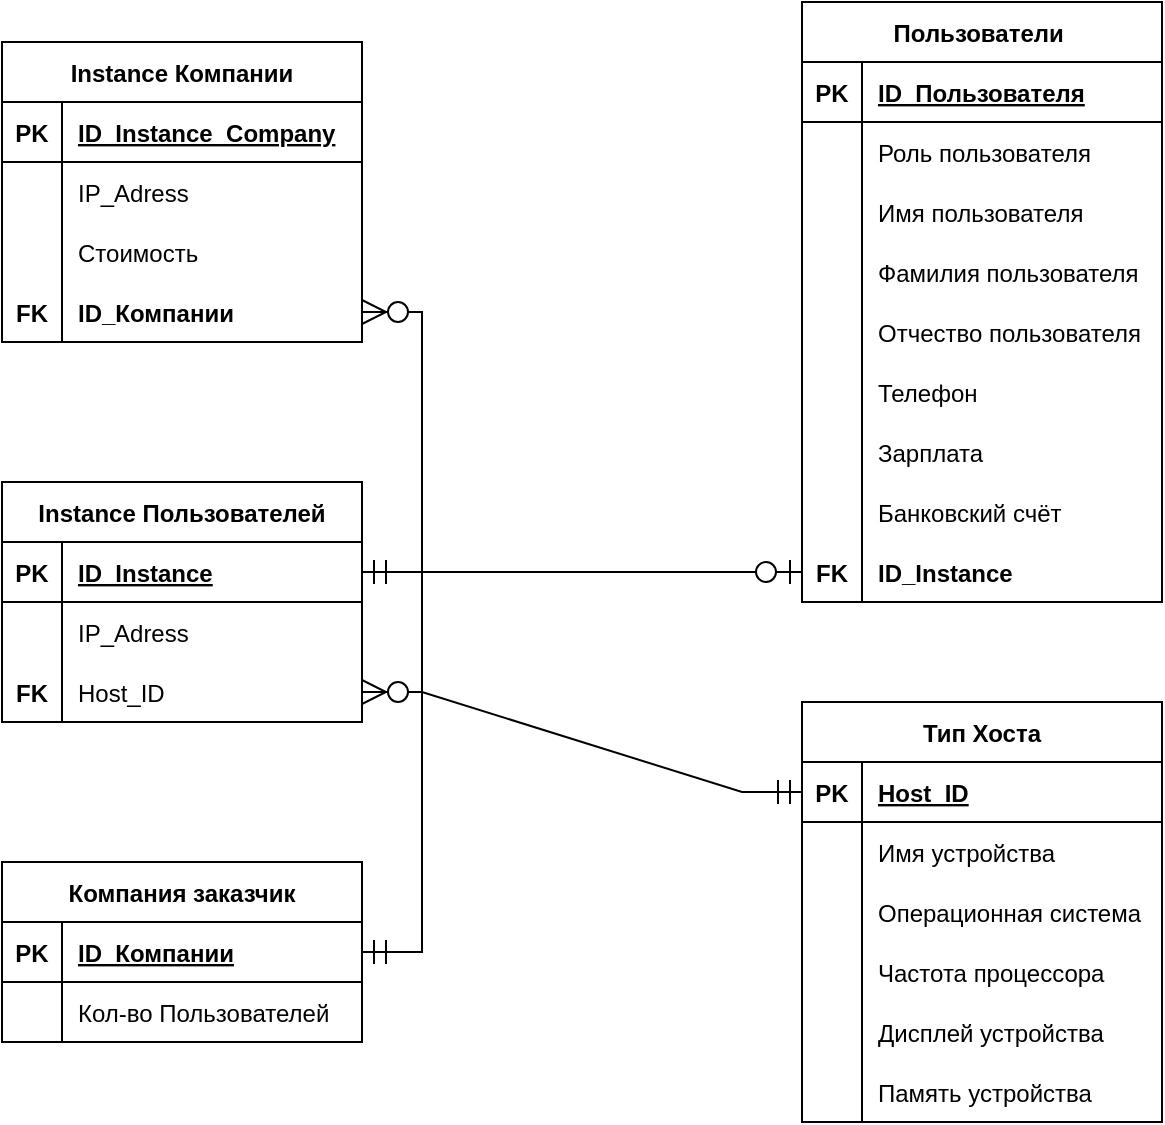 <mxfile version="20.6.0" type="device"><diagram id="R2lEEEUBdFMjLlhIrx00" name="Page-1"><mxGraphModel dx="998" dy="563" grid="1" gridSize="10" guides="1" tooltips="1" connect="1" arrows="1" fold="1" page="1" pageScale="1" pageWidth="850" pageHeight="1100" math="0" shadow="0" extFonts="Permanent Marker^https://fonts.googleapis.com/css?family=Permanent+Marker"><root><mxCell id="0"/><mxCell id="1" parent="0"/><mxCell id="C0aZ5QjWfkyqMq3TIOz--1" value="Пользователи " style="shape=table;startSize=30;container=1;collapsible=1;childLayout=tableLayout;fixedRows=1;rowLines=0;fontStyle=1;align=center;resizeLast=1;" vertex="1" parent="1"><mxGeometry x="600" y="130" width="180" height="300" as="geometry"/></mxCell><mxCell id="C0aZ5QjWfkyqMq3TIOz--2" value="" style="shape=tableRow;horizontal=0;startSize=0;swimlaneHead=0;swimlaneBody=0;fillColor=none;collapsible=0;dropTarget=0;points=[[0,0.5],[1,0.5]];portConstraint=eastwest;top=0;left=0;right=0;bottom=1;" vertex="1" parent="C0aZ5QjWfkyqMq3TIOz--1"><mxGeometry y="30" width="180" height="30" as="geometry"/></mxCell><mxCell id="C0aZ5QjWfkyqMq3TIOz--3" value="PK" style="shape=partialRectangle;connectable=0;fillColor=none;top=0;left=0;bottom=0;right=0;fontStyle=1;overflow=hidden;" vertex="1" parent="C0aZ5QjWfkyqMq3TIOz--2"><mxGeometry width="30" height="30" as="geometry"><mxRectangle width="30" height="30" as="alternateBounds"/></mxGeometry></mxCell><mxCell id="C0aZ5QjWfkyqMq3TIOz--4" value="ID_Пользователя" style="shape=partialRectangle;connectable=0;fillColor=none;top=0;left=0;bottom=0;right=0;align=left;spacingLeft=6;fontStyle=5;overflow=hidden;" vertex="1" parent="C0aZ5QjWfkyqMq3TIOz--2"><mxGeometry x="30" width="150" height="30" as="geometry"><mxRectangle width="150" height="30" as="alternateBounds"/></mxGeometry></mxCell><mxCell id="C0aZ5QjWfkyqMq3TIOz--5" value="" style="shape=tableRow;horizontal=0;startSize=0;swimlaneHead=0;swimlaneBody=0;fillColor=none;collapsible=0;dropTarget=0;points=[[0,0.5],[1,0.5]];portConstraint=eastwest;top=0;left=0;right=0;bottom=0;" vertex="1" parent="C0aZ5QjWfkyqMq3TIOz--1"><mxGeometry y="60" width="180" height="30" as="geometry"/></mxCell><mxCell id="C0aZ5QjWfkyqMq3TIOz--6" value="" style="shape=partialRectangle;connectable=0;fillColor=none;top=0;left=0;bottom=0;right=0;editable=1;overflow=hidden;" vertex="1" parent="C0aZ5QjWfkyqMq3TIOz--5"><mxGeometry width="30" height="30" as="geometry"><mxRectangle width="30" height="30" as="alternateBounds"/></mxGeometry></mxCell><mxCell id="C0aZ5QjWfkyqMq3TIOz--7" value="Роль пользователя" style="shape=partialRectangle;connectable=0;fillColor=none;top=0;left=0;bottom=0;right=0;align=left;spacingLeft=6;overflow=hidden;" vertex="1" parent="C0aZ5QjWfkyqMq3TIOz--5"><mxGeometry x="30" width="150" height="30" as="geometry"><mxRectangle width="150" height="30" as="alternateBounds"/></mxGeometry></mxCell><mxCell id="C0aZ5QjWfkyqMq3TIOz--8" value="" style="shape=tableRow;horizontal=0;startSize=0;swimlaneHead=0;swimlaneBody=0;fillColor=none;collapsible=0;dropTarget=0;points=[[0,0.5],[1,0.5]];portConstraint=eastwest;top=0;left=0;right=0;bottom=0;" vertex="1" parent="C0aZ5QjWfkyqMq3TIOz--1"><mxGeometry y="90" width="180" height="30" as="geometry"/></mxCell><mxCell id="C0aZ5QjWfkyqMq3TIOz--9" value="" style="shape=partialRectangle;connectable=0;fillColor=none;top=0;left=0;bottom=0;right=0;editable=1;overflow=hidden;" vertex="1" parent="C0aZ5QjWfkyqMq3TIOz--8"><mxGeometry width="30" height="30" as="geometry"><mxRectangle width="30" height="30" as="alternateBounds"/></mxGeometry></mxCell><mxCell id="C0aZ5QjWfkyqMq3TIOz--10" value="Имя пользователя" style="shape=partialRectangle;connectable=0;fillColor=none;top=0;left=0;bottom=0;right=0;align=left;spacingLeft=6;overflow=hidden;" vertex="1" parent="C0aZ5QjWfkyqMq3TIOz--8"><mxGeometry x="30" width="150" height="30" as="geometry"><mxRectangle width="150" height="30" as="alternateBounds"/></mxGeometry></mxCell><mxCell id="C0aZ5QjWfkyqMq3TIOz--11" value="" style="shape=tableRow;horizontal=0;startSize=0;swimlaneHead=0;swimlaneBody=0;fillColor=none;collapsible=0;dropTarget=0;points=[[0,0.5],[1,0.5]];portConstraint=eastwest;top=0;left=0;right=0;bottom=0;" vertex="1" parent="C0aZ5QjWfkyqMq3TIOz--1"><mxGeometry y="120" width="180" height="30" as="geometry"/></mxCell><mxCell id="C0aZ5QjWfkyqMq3TIOz--12" value="" style="shape=partialRectangle;connectable=0;fillColor=none;top=0;left=0;bottom=0;right=0;editable=1;overflow=hidden;" vertex="1" parent="C0aZ5QjWfkyqMq3TIOz--11"><mxGeometry width="30" height="30" as="geometry"><mxRectangle width="30" height="30" as="alternateBounds"/></mxGeometry></mxCell><mxCell id="C0aZ5QjWfkyqMq3TIOz--13" value="Фамилия пользователя" style="shape=partialRectangle;connectable=0;fillColor=none;top=0;left=0;bottom=0;right=0;align=left;spacingLeft=6;overflow=hidden;" vertex="1" parent="C0aZ5QjWfkyqMq3TIOz--11"><mxGeometry x="30" width="150" height="30" as="geometry"><mxRectangle width="150" height="30" as="alternateBounds"/></mxGeometry></mxCell><mxCell id="C0aZ5QjWfkyqMq3TIOz--14" value="" style="shape=tableRow;horizontal=0;startSize=0;swimlaneHead=0;swimlaneBody=0;fillColor=none;collapsible=0;dropTarget=0;points=[[0,0.5],[1,0.5]];portConstraint=eastwest;top=0;left=0;right=0;bottom=0;" vertex="1" parent="C0aZ5QjWfkyqMq3TIOz--1"><mxGeometry y="150" width="180" height="30" as="geometry"/></mxCell><mxCell id="C0aZ5QjWfkyqMq3TIOz--15" value="" style="shape=partialRectangle;connectable=0;fillColor=none;top=0;left=0;bottom=0;right=0;editable=1;overflow=hidden;" vertex="1" parent="C0aZ5QjWfkyqMq3TIOz--14"><mxGeometry width="30" height="30" as="geometry"><mxRectangle width="30" height="30" as="alternateBounds"/></mxGeometry></mxCell><mxCell id="C0aZ5QjWfkyqMq3TIOz--16" value="Отчество пользователя" style="shape=partialRectangle;connectable=0;fillColor=none;top=0;left=0;bottom=0;right=0;align=left;spacingLeft=6;overflow=hidden;" vertex="1" parent="C0aZ5QjWfkyqMq3TIOz--14"><mxGeometry x="30" width="150" height="30" as="geometry"><mxRectangle width="150" height="30" as="alternateBounds"/></mxGeometry></mxCell><mxCell id="C0aZ5QjWfkyqMq3TIOz--33" value="" style="shape=tableRow;horizontal=0;startSize=0;swimlaneHead=0;swimlaneBody=0;fillColor=none;collapsible=0;dropTarget=0;points=[[0,0.5],[1,0.5]];portConstraint=eastwest;top=0;left=0;right=0;bottom=0;" vertex="1" parent="C0aZ5QjWfkyqMq3TIOz--1"><mxGeometry y="180" width="180" height="30" as="geometry"/></mxCell><mxCell id="C0aZ5QjWfkyqMq3TIOz--34" value="" style="shape=partialRectangle;connectable=0;fillColor=none;top=0;left=0;bottom=0;right=0;editable=1;overflow=hidden;" vertex="1" parent="C0aZ5QjWfkyqMq3TIOz--33"><mxGeometry width="30" height="30" as="geometry"><mxRectangle width="30" height="30" as="alternateBounds"/></mxGeometry></mxCell><mxCell id="C0aZ5QjWfkyqMq3TIOz--35" value="Телефон" style="shape=partialRectangle;connectable=0;fillColor=none;top=0;left=0;bottom=0;right=0;align=left;spacingLeft=6;overflow=hidden;" vertex="1" parent="C0aZ5QjWfkyqMq3TIOz--33"><mxGeometry x="30" width="150" height="30" as="geometry"><mxRectangle width="150" height="30" as="alternateBounds"/></mxGeometry></mxCell><mxCell id="C0aZ5QjWfkyqMq3TIOz--55" value="" style="shape=tableRow;horizontal=0;startSize=0;swimlaneHead=0;swimlaneBody=0;fillColor=none;collapsible=0;dropTarget=0;points=[[0,0.5],[1,0.5]];portConstraint=eastwest;top=0;left=0;right=0;bottom=0;" vertex="1" parent="C0aZ5QjWfkyqMq3TIOz--1"><mxGeometry y="210" width="180" height="30" as="geometry"/></mxCell><mxCell id="C0aZ5QjWfkyqMq3TIOz--56" value="" style="shape=partialRectangle;connectable=0;fillColor=none;top=0;left=0;bottom=0;right=0;editable=1;overflow=hidden;fontStyle=1" vertex="1" parent="C0aZ5QjWfkyqMq3TIOz--55"><mxGeometry width="30" height="30" as="geometry"><mxRectangle width="30" height="30" as="alternateBounds"/></mxGeometry></mxCell><mxCell id="C0aZ5QjWfkyqMq3TIOz--57" value="Зарплата " style="shape=partialRectangle;connectable=0;fillColor=none;top=0;left=0;bottom=0;right=0;align=left;spacingLeft=6;overflow=hidden;fontStyle=0" vertex="1" parent="C0aZ5QjWfkyqMq3TIOz--55"><mxGeometry x="30" width="150" height="30" as="geometry"><mxRectangle width="150" height="30" as="alternateBounds"/></mxGeometry></mxCell><mxCell id="C0aZ5QjWfkyqMq3TIOz--193" value="" style="shape=tableRow;horizontal=0;startSize=0;swimlaneHead=0;swimlaneBody=0;fillColor=none;collapsible=0;dropTarget=0;points=[[0,0.5],[1,0.5]];portConstraint=eastwest;top=0;left=0;right=0;bottom=0;" vertex="1" parent="C0aZ5QjWfkyqMq3TIOz--1"><mxGeometry y="240" width="180" height="30" as="geometry"/></mxCell><mxCell id="C0aZ5QjWfkyqMq3TIOz--194" value="" style="shape=partialRectangle;connectable=0;fillColor=none;top=0;left=0;bottom=0;right=0;editable=1;overflow=hidden;fontStyle=1" vertex="1" parent="C0aZ5QjWfkyqMq3TIOz--193"><mxGeometry width="30" height="30" as="geometry"><mxRectangle width="30" height="30" as="alternateBounds"/></mxGeometry></mxCell><mxCell id="C0aZ5QjWfkyqMq3TIOz--195" value="Банковский счёт" style="shape=partialRectangle;connectable=0;fillColor=none;top=0;left=0;bottom=0;right=0;align=left;spacingLeft=6;overflow=hidden;" vertex="1" parent="C0aZ5QjWfkyqMq3TIOz--193"><mxGeometry x="30" width="150" height="30" as="geometry"><mxRectangle width="150" height="30" as="alternateBounds"/></mxGeometry></mxCell><mxCell id="C0aZ5QjWfkyqMq3TIOz--243" value="" style="shape=tableRow;horizontal=0;startSize=0;swimlaneHead=0;swimlaneBody=0;fillColor=none;collapsible=0;dropTarget=0;points=[[0,0.5],[1,0.5]];portConstraint=eastwest;top=0;left=0;right=0;bottom=0;" vertex="1" parent="C0aZ5QjWfkyqMq3TIOz--1"><mxGeometry y="270" width="180" height="30" as="geometry"/></mxCell><mxCell id="C0aZ5QjWfkyqMq3TIOz--244" value="FK" style="shape=partialRectangle;connectable=0;fillColor=none;top=0;left=0;bottom=0;right=0;editable=1;overflow=hidden;fontStyle=1" vertex="1" parent="C0aZ5QjWfkyqMq3TIOz--243"><mxGeometry width="30" height="30" as="geometry"><mxRectangle width="30" height="30" as="alternateBounds"/></mxGeometry></mxCell><mxCell id="C0aZ5QjWfkyqMq3TIOz--245" value="ID_Instance" style="shape=partialRectangle;connectable=0;fillColor=none;top=0;left=0;bottom=0;right=0;align=left;spacingLeft=6;overflow=hidden;fontStyle=1" vertex="1" parent="C0aZ5QjWfkyqMq3TIOz--243"><mxGeometry x="30" width="150" height="30" as="geometry"><mxRectangle width="150" height="30" as="alternateBounds"/></mxGeometry></mxCell><mxCell id="C0aZ5QjWfkyqMq3TIOz--161" value="Instance Пользователей" style="shape=table;startSize=30;container=1;collapsible=1;childLayout=tableLayout;fixedRows=1;rowLines=0;fontStyle=1;align=center;resizeLast=1;" vertex="1" parent="1"><mxGeometry x="200" y="370" width="180" height="120" as="geometry"><mxRectangle x="440" y="160" width="180" height="30" as="alternateBounds"/></mxGeometry></mxCell><mxCell id="C0aZ5QjWfkyqMq3TIOz--162" value="" style="shape=tableRow;horizontal=0;startSize=0;swimlaneHead=0;swimlaneBody=0;fillColor=none;collapsible=0;dropTarget=0;points=[[0,0.5],[1,0.5]];portConstraint=eastwest;top=0;left=0;right=0;bottom=1;" vertex="1" parent="C0aZ5QjWfkyqMq3TIOz--161"><mxGeometry y="30" width="180" height="30" as="geometry"/></mxCell><mxCell id="C0aZ5QjWfkyqMq3TIOz--163" value="PK" style="shape=partialRectangle;connectable=0;fillColor=none;top=0;left=0;bottom=0;right=0;fontStyle=1;overflow=hidden;" vertex="1" parent="C0aZ5QjWfkyqMq3TIOz--162"><mxGeometry width="30" height="30" as="geometry"><mxRectangle width="30" height="30" as="alternateBounds"/></mxGeometry></mxCell><mxCell id="C0aZ5QjWfkyqMq3TIOz--164" value="ID_Instance" style="shape=partialRectangle;connectable=0;fillColor=none;top=0;left=0;bottom=0;right=0;align=left;spacingLeft=6;fontStyle=5;overflow=hidden;" vertex="1" parent="C0aZ5QjWfkyqMq3TIOz--162"><mxGeometry x="30" width="150" height="30" as="geometry"><mxRectangle width="150" height="30" as="alternateBounds"/></mxGeometry></mxCell><mxCell id="C0aZ5QjWfkyqMq3TIOz--165" value="" style="shape=tableRow;horizontal=0;startSize=0;swimlaneHead=0;swimlaneBody=0;fillColor=none;collapsible=0;dropTarget=0;points=[[0,0.5],[1,0.5]];portConstraint=eastwest;top=0;left=0;right=0;bottom=0;" vertex="1" parent="C0aZ5QjWfkyqMq3TIOz--161"><mxGeometry y="60" width="180" height="30" as="geometry"/></mxCell><mxCell id="C0aZ5QjWfkyqMq3TIOz--166" value="" style="shape=partialRectangle;connectable=0;fillColor=none;top=0;left=0;bottom=0;right=0;editable=1;overflow=hidden;" vertex="1" parent="C0aZ5QjWfkyqMq3TIOz--165"><mxGeometry width="30" height="30" as="geometry"><mxRectangle width="30" height="30" as="alternateBounds"/></mxGeometry></mxCell><mxCell id="C0aZ5QjWfkyqMq3TIOz--167" value="IP_Adress" style="shape=partialRectangle;connectable=0;fillColor=none;top=0;left=0;bottom=0;right=0;align=left;spacingLeft=6;overflow=hidden;" vertex="1" parent="C0aZ5QjWfkyqMq3TIOz--165"><mxGeometry x="30" width="150" height="30" as="geometry"><mxRectangle width="150" height="30" as="alternateBounds"/></mxGeometry></mxCell><mxCell id="C0aZ5QjWfkyqMq3TIOz--168" value="" style="shape=tableRow;horizontal=0;startSize=0;swimlaneHead=0;swimlaneBody=0;fillColor=none;collapsible=0;dropTarget=0;points=[[0,0.5],[1,0.5]];portConstraint=eastwest;top=0;left=0;right=0;bottom=0;" vertex="1" parent="C0aZ5QjWfkyqMq3TIOz--161"><mxGeometry y="90" width="180" height="30" as="geometry"/></mxCell><mxCell id="C0aZ5QjWfkyqMq3TIOz--169" value="FK" style="shape=partialRectangle;connectable=0;fillColor=none;top=0;left=0;bottom=0;right=0;editable=1;overflow=hidden;fontStyle=1" vertex="1" parent="C0aZ5QjWfkyqMq3TIOz--168"><mxGeometry width="30" height="30" as="geometry"><mxRectangle width="30" height="30" as="alternateBounds"/></mxGeometry></mxCell><mxCell id="C0aZ5QjWfkyqMq3TIOz--170" value="Host_ID" style="shape=partialRectangle;connectable=0;fillColor=none;top=0;left=0;bottom=0;right=0;align=left;spacingLeft=6;overflow=hidden;" vertex="1" parent="C0aZ5QjWfkyqMq3TIOz--168"><mxGeometry x="30" width="150" height="30" as="geometry"><mxRectangle width="150" height="30" as="alternateBounds"/></mxGeometry></mxCell><mxCell id="C0aZ5QjWfkyqMq3TIOz--174" value="Тип Хоста" style="shape=table;startSize=30;container=1;collapsible=1;childLayout=tableLayout;fixedRows=1;rowLines=0;fontStyle=1;align=center;resizeLast=1;" vertex="1" parent="1"><mxGeometry x="600" y="480" width="180" height="210" as="geometry"/></mxCell><mxCell id="C0aZ5QjWfkyqMq3TIOz--175" value="" style="shape=tableRow;horizontal=0;startSize=0;swimlaneHead=0;swimlaneBody=0;fillColor=none;collapsible=0;dropTarget=0;points=[[0,0.5],[1,0.5]];portConstraint=eastwest;top=0;left=0;right=0;bottom=1;" vertex="1" parent="C0aZ5QjWfkyqMq3TIOz--174"><mxGeometry y="30" width="180" height="30" as="geometry"/></mxCell><mxCell id="C0aZ5QjWfkyqMq3TIOz--176" value="PK" style="shape=partialRectangle;connectable=0;fillColor=none;top=0;left=0;bottom=0;right=0;fontStyle=1;overflow=hidden;" vertex="1" parent="C0aZ5QjWfkyqMq3TIOz--175"><mxGeometry width="30" height="30" as="geometry"><mxRectangle width="30" height="30" as="alternateBounds"/></mxGeometry></mxCell><mxCell id="C0aZ5QjWfkyqMq3TIOz--177" value="Host_ID" style="shape=partialRectangle;connectable=0;fillColor=none;top=0;left=0;bottom=0;right=0;align=left;spacingLeft=6;fontStyle=5;overflow=hidden;" vertex="1" parent="C0aZ5QjWfkyqMq3TIOz--175"><mxGeometry x="30" width="150" height="30" as="geometry"><mxRectangle width="150" height="30" as="alternateBounds"/></mxGeometry></mxCell><mxCell id="C0aZ5QjWfkyqMq3TIOz--178" value="" style="shape=tableRow;horizontal=0;startSize=0;swimlaneHead=0;swimlaneBody=0;fillColor=none;collapsible=0;dropTarget=0;points=[[0,0.5],[1,0.5]];portConstraint=eastwest;top=0;left=0;right=0;bottom=0;" vertex="1" parent="C0aZ5QjWfkyqMq3TIOz--174"><mxGeometry y="60" width="180" height="30" as="geometry"/></mxCell><mxCell id="C0aZ5QjWfkyqMq3TIOz--179" value="" style="shape=partialRectangle;connectable=0;fillColor=none;top=0;left=0;bottom=0;right=0;editable=1;overflow=hidden;" vertex="1" parent="C0aZ5QjWfkyqMq3TIOz--178"><mxGeometry width="30" height="30" as="geometry"><mxRectangle width="30" height="30" as="alternateBounds"/></mxGeometry></mxCell><mxCell id="C0aZ5QjWfkyqMq3TIOz--180" value="Имя устройства " style="shape=partialRectangle;connectable=0;fillColor=none;top=0;left=0;bottom=0;right=0;align=left;spacingLeft=6;overflow=hidden;sketch=0;" vertex="1" parent="C0aZ5QjWfkyqMq3TIOz--178"><mxGeometry x="30" width="150" height="30" as="geometry"><mxRectangle width="150" height="30" as="alternateBounds"/></mxGeometry></mxCell><mxCell id="C0aZ5QjWfkyqMq3TIOz--181" value="" style="shape=tableRow;horizontal=0;startSize=0;swimlaneHead=0;swimlaneBody=0;fillColor=none;collapsible=0;dropTarget=0;points=[[0,0.5],[1,0.5]];portConstraint=eastwest;top=0;left=0;right=0;bottom=0;" vertex="1" parent="C0aZ5QjWfkyqMq3TIOz--174"><mxGeometry y="90" width="180" height="30" as="geometry"/></mxCell><mxCell id="C0aZ5QjWfkyqMq3TIOz--182" value="" style="shape=partialRectangle;connectable=0;fillColor=none;top=0;left=0;bottom=0;right=0;editable=1;overflow=hidden;" vertex="1" parent="C0aZ5QjWfkyqMq3TIOz--181"><mxGeometry width="30" height="30" as="geometry"><mxRectangle width="30" height="30" as="alternateBounds"/></mxGeometry></mxCell><mxCell id="C0aZ5QjWfkyqMq3TIOz--183" value="Операционная система" style="shape=partialRectangle;connectable=0;fillColor=none;top=0;left=0;bottom=0;right=0;align=left;spacingLeft=6;overflow=hidden;" vertex="1" parent="C0aZ5QjWfkyqMq3TIOz--181"><mxGeometry x="30" width="150" height="30" as="geometry"><mxRectangle width="150" height="30" as="alternateBounds"/></mxGeometry></mxCell><mxCell id="C0aZ5QjWfkyqMq3TIOz--184" value="" style="shape=tableRow;horizontal=0;startSize=0;swimlaneHead=0;swimlaneBody=0;fillColor=none;collapsible=0;dropTarget=0;points=[[0,0.5],[1,0.5]];portConstraint=eastwest;top=0;left=0;right=0;bottom=0;" vertex="1" parent="C0aZ5QjWfkyqMq3TIOz--174"><mxGeometry y="120" width="180" height="30" as="geometry"/></mxCell><mxCell id="C0aZ5QjWfkyqMq3TIOz--185" value="" style="shape=partialRectangle;connectable=0;fillColor=none;top=0;left=0;bottom=0;right=0;editable=1;overflow=hidden;" vertex="1" parent="C0aZ5QjWfkyqMq3TIOz--184"><mxGeometry width="30" height="30" as="geometry"><mxRectangle width="30" height="30" as="alternateBounds"/></mxGeometry></mxCell><mxCell id="C0aZ5QjWfkyqMq3TIOz--186" value="Частота процессора" style="shape=partialRectangle;connectable=0;fillColor=none;top=0;left=0;bottom=0;right=0;align=left;spacingLeft=6;overflow=hidden;" vertex="1" parent="C0aZ5QjWfkyqMq3TIOz--184"><mxGeometry x="30" width="150" height="30" as="geometry"><mxRectangle width="150" height="30" as="alternateBounds"/></mxGeometry></mxCell><mxCell id="C0aZ5QjWfkyqMq3TIOz--187" value="" style="shape=tableRow;horizontal=0;startSize=0;swimlaneHead=0;swimlaneBody=0;fillColor=none;collapsible=0;dropTarget=0;points=[[0,0.5],[1,0.5]];portConstraint=eastwest;top=0;left=0;right=0;bottom=0;" vertex="1" parent="C0aZ5QjWfkyqMq3TIOz--174"><mxGeometry y="150" width="180" height="30" as="geometry"/></mxCell><mxCell id="C0aZ5QjWfkyqMq3TIOz--188" value="" style="shape=partialRectangle;connectable=0;fillColor=none;top=0;left=0;bottom=0;right=0;editable=1;overflow=hidden;" vertex="1" parent="C0aZ5QjWfkyqMq3TIOz--187"><mxGeometry width="30" height="30" as="geometry"><mxRectangle width="30" height="30" as="alternateBounds"/></mxGeometry></mxCell><mxCell id="C0aZ5QjWfkyqMq3TIOz--189" value="Дисплей устройства" style="shape=partialRectangle;connectable=0;fillColor=none;top=0;left=0;bottom=0;right=0;align=left;spacingLeft=6;overflow=hidden;" vertex="1" parent="C0aZ5QjWfkyqMq3TIOz--187"><mxGeometry x="30" width="150" height="30" as="geometry"><mxRectangle width="150" height="30" as="alternateBounds"/></mxGeometry></mxCell><mxCell id="C0aZ5QjWfkyqMq3TIOz--190" value="" style="shape=tableRow;horizontal=0;startSize=0;swimlaneHead=0;swimlaneBody=0;fillColor=none;collapsible=0;dropTarget=0;points=[[0,0.5],[1,0.5]];portConstraint=eastwest;top=0;left=0;right=0;bottom=0;" vertex="1" parent="C0aZ5QjWfkyqMq3TIOz--174"><mxGeometry y="180" width="180" height="30" as="geometry"/></mxCell><mxCell id="C0aZ5QjWfkyqMq3TIOz--191" value="" style="shape=partialRectangle;connectable=0;fillColor=none;top=0;left=0;bottom=0;right=0;editable=1;overflow=hidden;" vertex="1" parent="C0aZ5QjWfkyqMq3TIOz--190"><mxGeometry width="30" height="30" as="geometry"><mxRectangle width="30" height="30" as="alternateBounds"/></mxGeometry></mxCell><mxCell id="C0aZ5QjWfkyqMq3TIOz--192" value="Память устройства" style="shape=partialRectangle;connectable=0;fillColor=none;top=0;left=0;bottom=0;right=0;align=left;spacingLeft=6;overflow=hidden;" vertex="1" parent="C0aZ5QjWfkyqMq3TIOz--190"><mxGeometry x="30" width="150" height="30" as="geometry"><mxRectangle width="150" height="30" as="alternateBounds"/></mxGeometry></mxCell><mxCell id="C0aZ5QjWfkyqMq3TIOz--216" value="Instance Компании" style="shape=table;startSize=30;container=1;collapsible=1;childLayout=tableLayout;fixedRows=1;rowLines=0;fontStyle=1;align=center;resizeLast=1;" vertex="1" parent="1"><mxGeometry x="200" y="150" width="180" height="150" as="geometry"><mxRectangle x="440" y="160" width="180" height="30" as="alternateBounds"/></mxGeometry></mxCell><mxCell id="C0aZ5QjWfkyqMq3TIOz--217" value="" style="shape=tableRow;horizontal=0;startSize=0;swimlaneHead=0;swimlaneBody=0;fillColor=none;collapsible=0;dropTarget=0;points=[[0,0.5],[1,0.5]];portConstraint=eastwest;top=0;left=0;right=0;bottom=1;" vertex="1" parent="C0aZ5QjWfkyqMq3TIOz--216"><mxGeometry y="30" width="180" height="30" as="geometry"/></mxCell><mxCell id="C0aZ5QjWfkyqMq3TIOz--218" value="PK" style="shape=partialRectangle;connectable=0;fillColor=none;top=0;left=0;bottom=0;right=0;fontStyle=1;overflow=hidden;" vertex="1" parent="C0aZ5QjWfkyqMq3TIOz--217"><mxGeometry width="30" height="30" as="geometry"><mxRectangle width="30" height="30" as="alternateBounds"/></mxGeometry></mxCell><mxCell id="C0aZ5QjWfkyqMq3TIOz--219" value="ID_Instance_Company" style="shape=partialRectangle;connectable=0;fillColor=none;top=0;left=0;bottom=0;right=0;align=left;spacingLeft=6;fontStyle=5;overflow=hidden;" vertex="1" parent="C0aZ5QjWfkyqMq3TIOz--217"><mxGeometry x="30" width="150" height="30" as="geometry"><mxRectangle width="150" height="30" as="alternateBounds"/></mxGeometry></mxCell><mxCell id="C0aZ5QjWfkyqMq3TIOz--220" value="" style="shape=tableRow;horizontal=0;startSize=0;swimlaneHead=0;swimlaneBody=0;fillColor=none;collapsible=0;dropTarget=0;points=[[0,0.5],[1,0.5]];portConstraint=eastwest;top=0;left=0;right=0;bottom=0;" vertex="1" parent="C0aZ5QjWfkyqMq3TIOz--216"><mxGeometry y="60" width="180" height="30" as="geometry"/></mxCell><mxCell id="C0aZ5QjWfkyqMq3TIOz--221" value="" style="shape=partialRectangle;connectable=0;fillColor=none;top=0;left=0;bottom=0;right=0;editable=1;overflow=hidden;" vertex="1" parent="C0aZ5QjWfkyqMq3TIOz--220"><mxGeometry width="30" height="30" as="geometry"><mxRectangle width="30" height="30" as="alternateBounds"/></mxGeometry></mxCell><mxCell id="C0aZ5QjWfkyqMq3TIOz--222" value="IP_Adress" style="shape=partialRectangle;connectable=0;fillColor=none;top=0;left=0;bottom=0;right=0;align=left;spacingLeft=6;overflow=hidden;" vertex="1" parent="C0aZ5QjWfkyqMq3TIOz--220"><mxGeometry x="30" width="150" height="30" as="geometry"><mxRectangle width="150" height="30" as="alternateBounds"/></mxGeometry></mxCell><mxCell id="C0aZ5QjWfkyqMq3TIOz--223" value="" style="shape=tableRow;horizontal=0;startSize=0;swimlaneHead=0;swimlaneBody=0;fillColor=none;collapsible=0;dropTarget=0;points=[[0,0.5],[1,0.5]];portConstraint=eastwest;top=0;left=0;right=0;bottom=0;" vertex="1" parent="C0aZ5QjWfkyqMq3TIOz--216"><mxGeometry y="90" width="180" height="30" as="geometry"/></mxCell><mxCell id="C0aZ5QjWfkyqMq3TIOz--224" value="" style="shape=partialRectangle;connectable=0;fillColor=none;top=0;left=0;bottom=0;right=0;editable=1;overflow=hidden;fontStyle=1" vertex="1" parent="C0aZ5QjWfkyqMq3TIOz--223"><mxGeometry width="30" height="30" as="geometry"><mxRectangle width="30" height="30" as="alternateBounds"/></mxGeometry></mxCell><mxCell id="C0aZ5QjWfkyqMq3TIOz--225" value="Стоимость" style="shape=partialRectangle;connectable=0;fillColor=none;top=0;left=0;bottom=0;right=0;align=left;spacingLeft=6;overflow=hidden;fontStyle=0" vertex="1" parent="C0aZ5QjWfkyqMq3TIOz--223"><mxGeometry x="30" width="150" height="30" as="geometry"><mxRectangle width="150" height="30" as="alternateBounds"/></mxGeometry></mxCell><mxCell id="C0aZ5QjWfkyqMq3TIOz--240" value="" style="shape=tableRow;horizontal=0;startSize=0;swimlaneHead=0;swimlaneBody=0;fillColor=none;collapsible=0;dropTarget=0;points=[[0,0.5],[1,0.5]];portConstraint=eastwest;top=0;left=0;right=0;bottom=0;fontStyle=1" vertex="1" parent="C0aZ5QjWfkyqMq3TIOz--216"><mxGeometry y="120" width="180" height="30" as="geometry"/></mxCell><mxCell id="C0aZ5QjWfkyqMq3TIOz--241" value="FK" style="shape=partialRectangle;connectable=0;fillColor=none;top=0;left=0;bottom=0;right=0;editable=1;overflow=hidden;fontStyle=1" vertex="1" parent="C0aZ5QjWfkyqMq3TIOz--240"><mxGeometry width="30" height="30" as="geometry"><mxRectangle width="30" height="30" as="alternateBounds"/></mxGeometry></mxCell><mxCell id="C0aZ5QjWfkyqMq3TIOz--242" value="ID_Компании" style="shape=partialRectangle;connectable=0;fillColor=none;top=0;left=0;bottom=0;right=0;align=left;spacingLeft=6;overflow=hidden;fontStyle=1" vertex="1" parent="C0aZ5QjWfkyqMq3TIOz--240"><mxGeometry x="30" width="150" height="30" as="geometry"><mxRectangle width="150" height="30" as="alternateBounds"/></mxGeometry></mxCell><mxCell id="C0aZ5QjWfkyqMq3TIOz--227" value="Компания заказчик" style="shape=table;startSize=30;container=1;collapsible=1;childLayout=tableLayout;fixedRows=1;rowLines=0;fontStyle=1;align=center;resizeLast=1;" vertex="1" parent="1"><mxGeometry x="200" y="560" width="180" height="90" as="geometry"><mxRectangle x="440" y="160" width="180" height="30" as="alternateBounds"/></mxGeometry></mxCell><mxCell id="C0aZ5QjWfkyqMq3TIOz--228" value="" style="shape=tableRow;horizontal=0;startSize=0;swimlaneHead=0;swimlaneBody=0;fillColor=none;collapsible=0;dropTarget=0;points=[[0,0.5],[1,0.5]];portConstraint=eastwest;top=0;left=0;right=0;bottom=1;" vertex="1" parent="C0aZ5QjWfkyqMq3TIOz--227"><mxGeometry y="30" width="180" height="30" as="geometry"/></mxCell><mxCell id="C0aZ5QjWfkyqMq3TIOz--229" value="PK" style="shape=partialRectangle;connectable=0;fillColor=none;top=0;left=0;bottom=0;right=0;fontStyle=1;overflow=hidden;" vertex="1" parent="C0aZ5QjWfkyqMq3TIOz--228"><mxGeometry width="30" height="30" as="geometry"><mxRectangle width="30" height="30" as="alternateBounds"/></mxGeometry></mxCell><mxCell id="C0aZ5QjWfkyqMq3TIOz--230" value="ID_Компании" style="shape=partialRectangle;connectable=0;fillColor=none;top=0;left=0;bottom=0;right=0;align=left;spacingLeft=6;fontStyle=5;overflow=hidden;" vertex="1" parent="C0aZ5QjWfkyqMq3TIOz--228"><mxGeometry x="30" width="150" height="30" as="geometry"><mxRectangle width="150" height="30" as="alternateBounds"/></mxGeometry></mxCell><mxCell id="C0aZ5QjWfkyqMq3TIOz--234" value="" style="shape=tableRow;horizontal=0;startSize=0;swimlaneHead=0;swimlaneBody=0;fillColor=none;collapsible=0;dropTarget=0;points=[[0,0.5],[1,0.5]];portConstraint=eastwest;top=0;left=0;right=0;bottom=0;" vertex="1" parent="C0aZ5QjWfkyqMq3TIOz--227"><mxGeometry y="60" width="180" height="30" as="geometry"/></mxCell><mxCell id="C0aZ5QjWfkyqMq3TIOz--235" value="" style="shape=partialRectangle;connectable=0;fillColor=none;top=0;left=0;bottom=0;right=0;editable=1;overflow=hidden;fontStyle=1" vertex="1" parent="C0aZ5QjWfkyqMq3TIOz--234"><mxGeometry width="30" height="30" as="geometry"><mxRectangle width="30" height="30" as="alternateBounds"/></mxGeometry></mxCell><mxCell id="C0aZ5QjWfkyqMq3TIOz--236" value="Кол-во Пользователей" style="shape=partialRectangle;connectable=0;fillColor=none;top=0;left=0;bottom=0;right=0;align=left;spacingLeft=6;overflow=hidden;" vertex="1" parent="C0aZ5QjWfkyqMq3TIOz--234"><mxGeometry x="30" width="150" height="30" as="geometry"><mxRectangle width="150" height="30" as="alternateBounds"/></mxGeometry></mxCell><mxCell id="C0aZ5QjWfkyqMq3TIOz--269" value="" style="edgeStyle=entityRelationEdgeStyle;fontSize=12;html=1;endArrow=ERzeroToOne;startArrow=ERmandOne;rounded=0;startSize=10;endSize=10;exitX=1;exitY=0.5;exitDx=0;exitDy=0;entryX=0;entryY=0.5;entryDx=0;entryDy=0;" edge="1" parent="1" source="C0aZ5QjWfkyqMq3TIOz--162" target="C0aZ5QjWfkyqMq3TIOz--243"><mxGeometry width="100" height="100" relative="1" as="geometry"><mxPoint x="420" y="450" as="sourcePoint"/><mxPoint x="520" y="350" as="targetPoint"/></mxGeometry></mxCell><mxCell id="C0aZ5QjWfkyqMq3TIOz--271" value="" style="edgeStyle=entityRelationEdgeStyle;fontSize=12;html=1;endArrow=ERzeroToMany;startArrow=ERmandOne;rounded=0;startSize=10;endSize=10;exitX=1;exitY=0.5;exitDx=0;exitDy=0;entryX=1;entryY=0.5;entryDx=0;entryDy=0;" edge="1" parent="1" source="C0aZ5QjWfkyqMq3TIOz--227" target="C0aZ5QjWfkyqMq3TIOz--240"><mxGeometry width="100" height="100" relative="1" as="geometry"><mxPoint x="440" y="450" as="sourcePoint"/><mxPoint x="540" y="350" as="targetPoint"/></mxGeometry></mxCell><mxCell id="C0aZ5QjWfkyqMq3TIOz--276" value="" style="edgeStyle=entityRelationEdgeStyle;fontSize=12;html=1;endArrow=ERzeroToMany;startArrow=ERmandOne;rounded=0;startSize=10;endSize=10;entryX=1;entryY=0.5;entryDx=0;entryDy=0;exitX=0;exitY=0.5;exitDx=0;exitDy=0;" edge="1" parent="1" source="C0aZ5QjWfkyqMq3TIOz--175" target="C0aZ5QjWfkyqMq3TIOz--168"><mxGeometry width="100" height="100" relative="1" as="geometry"><mxPoint x="510" y="470" as="sourcePoint"/><mxPoint x="610" y="370" as="targetPoint"/></mxGeometry></mxCell></root></mxGraphModel></diagram></mxfile>